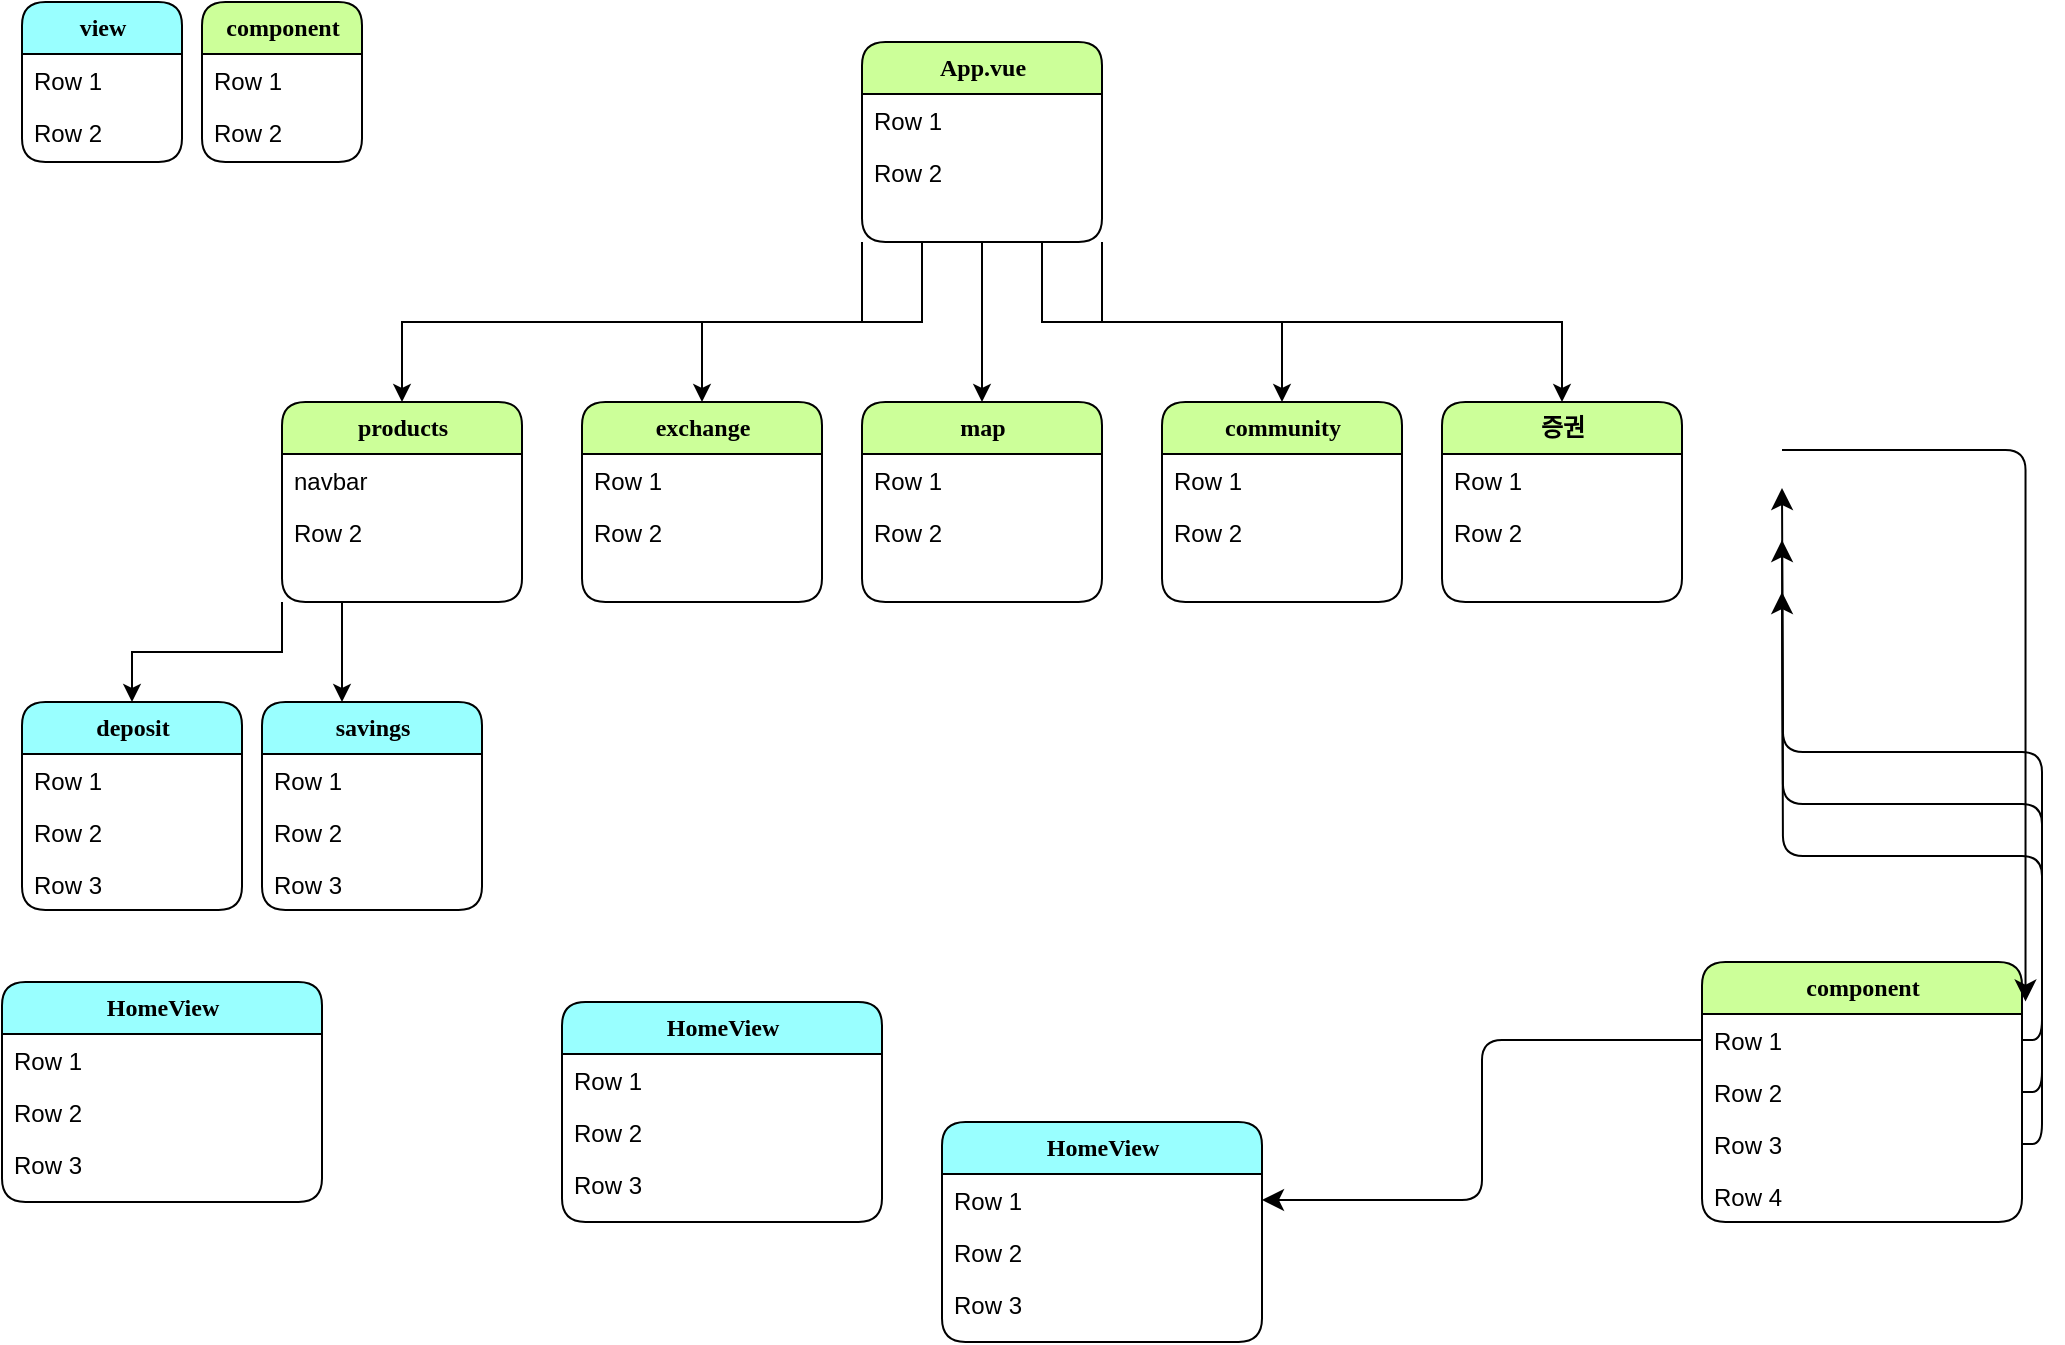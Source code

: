 <mxfile version="22.1.2" type="device">
  <diagram name="Page-1" id="b520641d-4fe3-3701-9064-5fc419738815">
    <mxGraphModel dx="1674" dy="790" grid="1" gridSize="10" guides="1" tooltips="1" connect="1" arrows="1" fold="1" page="1" pageScale="1" pageWidth="1100" pageHeight="850" background="none" math="0" shadow="0">
      <root>
        <mxCell id="0" />
        <mxCell id="1" parent="0" />
        <mxCell id="21ea969265ad0168-6" value="&lt;b&gt;HomeView&lt;/b&gt;" style="swimlane;html=1;fontStyle=0;childLayout=stackLayout;horizontal=1;startSize=26;fillColor=#99FFFF;horizontalStack=0;resizeParent=1;resizeLast=0;collapsible=1;marginBottom=0;swimlaneFillColor=#ffffff;align=center;rounded=1;shadow=0;comic=0;labelBackgroundColor=none;strokeWidth=1;fontFamily=Verdana;fontSize=12" parent="1" vertex="1">
          <mxGeometry x="470" y="570" width="160" height="110" as="geometry" />
        </mxCell>
        <mxCell id="21ea969265ad0168-7" value="Row 1" style="text;html=1;strokeColor=none;fillColor=none;spacingLeft=4;spacingRight=4;whiteSpace=wrap;overflow=hidden;rotatable=0;points=[[0,0.5],[1,0.5]];portConstraint=eastwest;" parent="21ea969265ad0168-6" vertex="1">
          <mxGeometry y="26" width="160" height="26" as="geometry" />
        </mxCell>
        <mxCell id="21ea969265ad0168-8" value="Row 2" style="text;html=1;strokeColor=none;fillColor=none;spacingLeft=4;spacingRight=4;whiteSpace=wrap;overflow=hidden;rotatable=0;points=[[0,0.5],[1,0.5]];portConstraint=eastwest;" parent="21ea969265ad0168-6" vertex="1">
          <mxGeometry y="52" width="160" height="26" as="geometry" />
        </mxCell>
        <mxCell id="21ea969265ad0168-9" value="Row 3" style="text;html=1;strokeColor=none;fillColor=none;spacingLeft=4;spacingRight=4;whiteSpace=wrap;overflow=hidden;rotatable=0;points=[[0,0.5],[1,0.5]];portConstraint=eastwest;" parent="21ea969265ad0168-6" vertex="1">
          <mxGeometry y="78" width="160" height="26" as="geometry" />
        </mxCell>
        <mxCell id="21ea969265ad0168-10" value="&lt;b&gt;component&lt;/b&gt;" style="swimlane;html=1;fontStyle=0;childLayout=stackLayout;horizontal=1;startSize=26;fillColor=#CCFF99;horizontalStack=0;resizeParent=1;resizeLast=0;collapsible=1;marginBottom=0;swimlaneFillColor=#ffffff;align=center;rounded=1;shadow=0;comic=0;labelBackgroundColor=none;strokeWidth=1;fontFamily=Verdana;fontSize=12" parent="1" vertex="1">
          <mxGeometry x="850" y="490" width="160" height="130" as="geometry" />
        </mxCell>
        <mxCell id="21ea969265ad0168-11" value="Row 1" style="text;html=1;strokeColor=none;fillColor=none;spacingLeft=4;spacingRight=4;whiteSpace=wrap;overflow=hidden;rotatable=0;points=[[0,0.5],[1,0.5]];portConstraint=eastwest;" parent="21ea969265ad0168-10" vertex="1">
          <mxGeometry y="26" width="160" height="26" as="geometry" />
        </mxCell>
        <mxCell id="21ea969265ad0168-12" value="Row 2" style="text;html=1;strokeColor=none;fillColor=none;spacingLeft=4;spacingRight=4;whiteSpace=wrap;overflow=hidden;rotatable=0;points=[[0,0.5],[1,0.5]];portConstraint=eastwest;" parent="21ea969265ad0168-10" vertex="1">
          <mxGeometry y="52" width="160" height="26" as="geometry" />
        </mxCell>
        <mxCell id="21ea969265ad0168-52" value="Row 3" style="text;html=1;strokeColor=none;fillColor=none;spacingLeft=4;spacingRight=4;whiteSpace=wrap;overflow=hidden;rotatable=0;points=[[0,0.5],[1,0.5]];portConstraint=eastwest;" parent="21ea969265ad0168-10" vertex="1">
          <mxGeometry y="78" width="160" height="26" as="geometry" />
        </mxCell>
        <mxCell id="21ea969265ad0168-13" value="Row 4" style="text;html=1;strokeColor=none;fillColor=none;spacingLeft=4;spacingRight=4;whiteSpace=wrap;overflow=hidden;rotatable=0;points=[[0,0.5],[1,0.5]];portConstraint=eastwest;" parent="21ea969265ad0168-10" vertex="1">
          <mxGeometry y="104" width="160" height="26" as="geometry" />
        </mxCell>
        <mxCell id="21ea969265ad0168-40" style="edgeStyle=orthogonalEdgeStyle;html=1;exitX=0;exitY=0.5;entryX=1;entryY=0.5;labelBackgroundColor=none;startFill=0;startSize=8;endFill=1;endSize=8;fontFamily=Verdana;fontSize=12;" parent="1" source="21ea969265ad0168-11" target="21ea969265ad0168-7" edge="1">
          <mxGeometry relative="1" as="geometry" />
        </mxCell>
        <mxCell id="21ea969265ad0168-47" style="edgeStyle=orthogonalEdgeStyle;html=1;exitX=1;exitY=0.5;labelBackgroundColor=none;startFill=0;startSize=8;endFill=1;endSize=8;fontFamily=Verdana;fontSize=12;" parent="1" source="21ea969265ad0168-11" edge="1">
          <mxGeometry relative="1" as="geometry">
            <mxPoint x="890" y="253" as="targetPoint" />
          </mxGeometry>
        </mxCell>
        <mxCell id="21ea969265ad0168-48" style="edgeStyle=orthogonalEdgeStyle;html=1;exitX=1;exitY=0.5;labelBackgroundColor=none;startFill=0;startSize=8;endFill=1;endSize=8;fontFamily=Verdana;fontSize=12;" parent="1" source="21ea969265ad0168-12" edge="1">
          <mxGeometry relative="1" as="geometry">
            <mxPoint x="890" y="279" as="targetPoint" />
          </mxGeometry>
        </mxCell>
        <mxCell id="21ea969265ad0168-49" style="edgeStyle=orthogonalEdgeStyle;html=1;exitX=1;exitY=0.5;labelBackgroundColor=none;startFill=0;startSize=8;endFill=1;endSize=8;fontFamily=Verdana;fontSize=12;" parent="1" source="21ea969265ad0168-52" edge="1">
          <mxGeometry relative="1" as="geometry">
            <mxPoint x="890" y="305" as="targetPoint" />
            <Array as="points" />
          </mxGeometry>
        </mxCell>
        <mxCell id="21ea969265ad0168-50" style="edgeStyle=elbowEdgeStyle;html=1;labelBackgroundColor=none;startFill=0;startSize=8;endFill=1;endSize=8;fontFamily=Verdana;fontSize=12;elbow=vertical;entryX=1.011;entryY=0.152;entryPerimeter=0;" parent="1" target="21ea969265ad0168-10" edge="1">
          <mxGeometry relative="1" as="geometry">
            <mxPoint x="750" y="229" as="targetPoint" />
            <mxPoint x="890" y="234" as="sourcePoint" />
            <Array as="points">
              <mxPoint x="820" y="234" />
            </Array>
          </mxGeometry>
        </mxCell>
        <mxCell id="8GmI4JoKVry_GNvE3FE0-3" value="&lt;b&gt;component&lt;/b&gt;" style="swimlane;html=1;fontStyle=0;childLayout=stackLayout;horizontal=1;startSize=26;fillColor=#CCFF99;horizontalStack=0;resizeParent=1;resizeLast=0;collapsible=1;marginBottom=0;swimlaneFillColor=#ffffff;align=center;rounded=1;shadow=0;comic=0;labelBackgroundColor=none;strokeWidth=1;fontFamily=Verdana;fontSize=12" vertex="1" parent="1">
          <mxGeometry x="100" y="10" width="80" height="80" as="geometry" />
        </mxCell>
        <mxCell id="8GmI4JoKVry_GNvE3FE0-4" value="Row 1" style="text;html=1;strokeColor=none;fillColor=none;spacingLeft=4;spacingRight=4;whiteSpace=wrap;overflow=hidden;rotatable=0;points=[[0,0.5],[1,0.5]];portConstraint=eastwest;" vertex="1" parent="8GmI4JoKVry_GNvE3FE0-3">
          <mxGeometry y="26" width="80" height="26" as="geometry" />
        </mxCell>
        <mxCell id="8GmI4JoKVry_GNvE3FE0-5" value="Row 2" style="text;html=1;strokeColor=none;fillColor=none;spacingLeft=4;spacingRight=4;whiteSpace=wrap;overflow=hidden;rotatable=0;points=[[0,0.5],[1,0.5]];portConstraint=eastwest;" vertex="1" parent="8GmI4JoKVry_GNvE3FE0-3">
          <mxGeometry y="52" width="80" height="26" as="geometry" />
        </mxCell>
        <mxCell id="8GmI4JoKVry_GNvE3FE0-8" value="&lt;b&gt;view&lt;/b&gt;" style="swimlane;html=1;fontStyle=0;childLayout=stackLayout;horizontal=1;startSize=26;fillColor=#99FFFF;horizontalStack=0;resizeParent=1;resizeLast=0;collapsible=1;marginBottom=0;swimlaneFillColor=#ffffff;align=center;rounded=1;shadow=0;comic=0;labelBackgroundColor=none;strokeWidth=1;fontFamily=Verdana;fontSize=12" vertex="1" parent="1">
          <mxGeometry x="10" y="10" width="80" height="80" as="geometry" />
        </mxCell>
        <mxCell id="8GmI4JoKVry_GNvE3FE0-9" value="Row 1" style="text;html=1;strokeColor=none;fillColor=none;spacingLeft=4;spacingRight=4;whiteSpace=wrap;overflow=hidden;rotatable=0;points=[[0,0.5],[1,0.5]];portConstraint=eastwest;" vertex="1" parent="8GmI4JoKVry_GNvE3FE0-8">
          <mxGeometry y="26" width="80" height="26" as="geometry" />
        </mxCell>
        <mxCell id="8GmI4JoKVry_GNvE3FE0-10" value="Row 2" style="text;html=1;strokeColor=none;fillColor=none;spacingLeft=4;spacingRight=4;whiteSpace=wrap;overflow=hidden;rotatable=0;points=[[0,0.5],[1,0.5]];portConstraint=eastwest;" vertex="1" parent="8GmI4JoKVry_GNvE3FE0-8">
          <mxGeometry y="52" width="80" height="26" as="geometry" />
        </mxCell>
        <mxCell id="8GmI4JoKVry_GNvE3FE0-13" value="&lt;b&gt;HomeView&lt;/b&gt;" style="swimlane;html=1;fontStyle=0;childLayout=stackLayout;horizontal=1;startSize=26;fillColor=#99FFFF;horizontalStack=0;resizeParent=1;resizeLast=0;collapsible=1;marginBottom=0;swimlaneFillColor=#ffffff;align=center;rounded=1;shadow=0;comic=0;labelBackgroundColor=none;strokeWidth=1;fontFamily=Verdana;fontSize=12" vertex="1" parent="1">
          <mxGeometry x="280" y="510" width="160" height="110" as="geometry" />
        </mxCell>
        <mxCell id="8GmI4JoKVry_GNvE3FE0-14" value="Row 1" style="text;html=1;strokeColor=none;fillColor=none;spacingLeft=4;spacingRight=4;whiteSpace=wrap;overflow=hidden;rotatable=0;points=[[0,0.5],[1,0.5]];portConstraint=eastwest;" vertex="1" parent="8GmI4JoKVry_GNvE3FE0-13">
          <mxGeometry y="26" width="160" height="26" as="geometry" />
        </mxCell>
        <mxCell id="8GmI4JoKVry_GNvE3FE0-15" value="Row 2" style="text;html=1;strokeColor=none;fillColor=none;spacingLeft=4;spacingRight=4;whiteSpace=wrap;overflow=hidden;rotatable=0;points=[[0,0.5],[1,0.5]];portConstraint=eastwest;" vertex="1" parent="8GmI4JoKVry_GNvE3FE0-13">
          <mxGeometry y="52" width="160" height="26" as="geometry" />
        </mxCell>
        <mxCell id="8GmI4JoKVry_GNvE3FE0-16" value="Row 3" style="text;html=1;strokeColor=none;fillColor=none;spacingLeft=4;spacingRight=4;whiteSpace=wrap;overflow=hidden;rotatable=0;points=[[0,0.5],[1,0.5]];portConstraint=eastwest;" vertex="1" parent="8GmI4JoKVry_GNvE3FE0-13">
          <mxGeometry y="78" width="160" height="26" as="geometry" />
        </mxCell>
        <mxCell id="8GmI4JoKVry_GNvE3FE0-17" value="&lt;b&gt;HomeView&lt;/b&gt;" style="swimlane;html=1;fontStyle=0;childLayout=stackLayout;horizontal=1;startSize=26;fillColor=#99FFFF;horizontalStack=0;resizeParent=1;resizeLast=0;collapsible=1;marginBottom=0;swimlaneFillColor=#ffffff;align=center;rounded=1;shadow=0;comic=0;labelBackgroundColor=none;strokeWidth=1;fontFamily=Verdana;fontSize=12" vertex="1" parent="1">
          <mxGeometry y="500" width="160" height="110" as="geometry" />
        </mxCell>
        <mxCell id="8GmI4JoKVry_GNvE3FE0-18" value="Row 1" style="text;html=1;strokeColor=none;fillColor=none;spacingLeft=4;spacingRight=4;whiteSpace=wrap;overflow=hidden;rotatable=0;points=[[0,0.5],[1,0.5]];portConstraint=eastwest;" vertex="1" parent="8GmI4JoKVry_GNvE3FE0-17">
          <mxGeometry y="26" width="160" height="26" as="geometry" />
        </mxCell>
        <mxCell id="8GmI4JoKVry_GNvE3FE0-19" value="Row 2" style="text;html=1;strokeColor=none;fillColor=none;spacingLeft=4;spacingRight=4;whiteSpace=wrap;overflow=hidden;rotatable=0;points=[[0,0.5],[1,0.5]];portConstraint=eastwest;" vertex="1" parent="8GmI4JoKVry_GNvE3FE0-17">
          <mxGeometry y="52" width="160" height="26" as="geometry" />
        </mxCell>
        <mxCell id="8GmI4JoKVry_GNvE3FE0-20" value="Row 3" style="text;html=1;strokeColor=none;fillColor=none;spacingLeft=4;spacingRight=4;whiteSpace=wrap;overflow=hidden;rotatable=0;points=[[0,0.5],[1,0.5]];portConstraint=eastwest;" vertex="1" parent="8GmI4JoKVry_GNvE3FE0-17">
          <mxGeometry y="78" width="160" height="26" as="geometry" />
        </mxCell>
        <mxCell id="8GmI4JoKVry_GNvE3FE0-21" value="&lt;b&gt;deposit&lt;/b&gt;" style="swimlane;html=1;fontStyle=0;childLayout=stackLayout;horizontal=1;startSize=26;fillColor=#99FFFF;horizontalStack=0;resizeParent=1;resizeLast=0;collapsible=1;marginBottom=0;swimlaneFillColor=#ffffff;align=center;rounded=1;shadow=0;comic=0;labelBackgroundColor=none;strokeWidth=1;fontFamily=Verdana;fontSize=12" vertex="1" parent="1">
          <mxGeometry x="10" y="360" width="110" height="104" as="geometry" />
        </mxCell>
        <mxCell id="8GmI4JoKVry_GNvE3FE0-22" value="Row 1" style="text;html=1;strokeColor=none;fillColor=none;spacingLeft=4;spacingRight=4;whiteSpace=wrap;overflow=hidden;rotatable=0;points=[[0,0.5],[1,0.5]];portConstraint=eastwest;" vertex="1" parent="8GmI4JoKVry_GNvE3FE0-21">
          <mxGeometry y="26" width="110" height="26" as="geometry" />
        </mxCell>
        <mxCell id="8GmI4JoKVry_GNvE3FE0-23" value="Row 2" style="text;html=1;strokeColor=none;fillColor=none;spacingLeft=4;spacingRight=4;whiteSpace=wrap;overflow=hidden;rotatable=0;points=[[0,0.5],[1,0.5]];portConstraint=eastwest;" vertex="1" parent="8GmI4JoKVry_GNvE3FE0-21">
          <mxGeometry y="52" width="110" height="26" as="geometry" />
        </mxCell>
        <mxCell id="8GmI4JoKVry_GNvE3FE0-24" value="Row 3" style="text;html=1;strokeColor=none;fillColor=none;spacingLeft=4;spacingRight=4;whiteSpace=wrap;overflow=hidden;rotatable=0;points=[[0,0.5],[1,0.5]];portConstraint=eastwest;" vertex="1" parent="8GmI4JoKVry_GNvE3FE0-21">
          <mxGeometry y="78" width="110" height="26" as="geometry" />
        </mxCell>
        <mxCell id="8GmI4JoKVry_GNvE3FE0-47" style="edgeStyle=orthogonalEdgeStyle;rounded=0;orthogonalLoop=1;jettySize=auto;html=1;exitX=0.25;exitY=1;exitDx=0;exitDy=0;entryX=0.5;entryY=0;entryDx=0;entryDy=0;fontFamily=Helvetica;fontSize=12;fontColor=default;" edge="1" parent="1" source="8GmI4JoKVry_GNvE3FE0-25" target="8GmI4JoKVry_GNvE3FE0-35">
          <mxGeometry relative="1" as="geometry" />
        </mxCell>
        <mxCell id="8GmI4JoKVry_GNvE3FE0-48" style="edgeStyle=orthogonalEdgeStyle;rounded=0;orthogonalLoop=1;jettySize=auto;html=1;exitX=0;exitY=1;exitDx=0;exitDy=0;entryX=0.5;entryY=0;entryDx=0;entryDy=0;fontFamily=Helvetica;fontSize=12;fontColor=default;" edge="1" parent="1" source="8GmI4JoKVry_GNvE3FE0-25" target="8GmI4JoKVry_GNvE3FE0-29">
          <mxGeometry relative="1" as="geometry" />
        </mxCell>
        <mxCell id="8GmI4JoKVry_GNvE3FE0-49" style="edgeStyle=orthogonalEdgeStyle;rounded=0;orthogonalLoop=1;jettySize=auto;html=1;exitX=0.5;exitY=1;exitDx=0;exitDy=0;entryX=0.5;entryY=0;entryDx=0;entryDy=0;fontFamily=Helvetica;fontSize=12;fontColor=default;" edge="1" parent="1" source="8GmI4JoKVry_GNvE3FE0-25" target="8GmI4JoKVry_GNvE3FE0-32">
          <mxGeometry relative="1" as="geometry" />
        </mxCell>
        <mxCell id="8GmI4JoKVry_GNvE3FE0-50" style="edgeStyle=orthogonalEdgeStyle;rounded=0;orthogonalLoop=1;jettySize=auto;html=1;exitX=0.75;exitY=1;exitDx=0;exitDy=0;fontFamily=Helvetica;fontSize=12;fontColor=default;" edge="1" parent="1" source="8GmI4JoKVry_GNvE3FE0-25" target="8GmI4JoKVry_GNvE3FE0-38">
          <mxGeometry relative="1" as="geometry" />
        </mxCell>
        <mxCell id="8GmI4JoKVry_GNvE3FE0-51" style="edgeStyle=orthogonalEdgeStyle;rounded=0;orthogonalLoop=1;jettySize=auto;html=1;exitX=1;exitY=1;exitDx=0;exitDy=0;entryX=0.5;entryY=0;entryDx=0;entryDy=0;fontFamily=Helvetica;fontSize=12;fontColor=default;" edge="1" parent="1" source="8GmI4JoKVry_GNvE3FE0-25" target="8GmI4JoKVry_GNvE3FE0-41">
          <mxGeometry relative="1" as="geometry" />
        </mxCell>
        <mxCell id="8GmI4JoKVry_GNvE3FE0-25" value="&lt;b&gt;App.vue&lt;/b&gt;" style="swimlane;html=1;fontStyle=0;childLayout=stackLayout;horizontal=1;startSize=26;fillColor=#CCFF99;horizontalStack=0;resizeParent=1;resizeLast=0;collapsible=1;marginBottom=0;swimlaneFillColor=#ffffff;align=center;rounded=1;shadow=0;comic=0;labelBackgroundColor=none;strokeWidth=1;fontFamily=Verdana;fontSize=12" vertex="1" parent="1">
          <mxGeometry x="430" y="30" width="120" height="100" as="geometry" />
        </mxCell>
        <mxCell id="8GmI4JoKVry_GNvE3FE0-26" value="Row 1" style="text;html=1;strokeColor=none;fillColor=none;spacingLeft=4;spacingRight=4;whiteSpace=wrap;overflow=hidden;rotatable=0;points=[[0,0.5],[1,0.5]];portConstraint=eastwest;" vertex="1" parent="8GmI4JoKVry_GNvE3FE0-25">
          <mxGeometry y="26" width="120" height="26" as="geometry" />
        </mxCell>
        <mxCell id="8GmI4JoKVry_GNvE3FE0-27" value="Row 2" style="text;html=1;strokeColor=none;fillColor=none;spacingLeft=4;spacingRight=4;whiteSpace=wrap;overflow=hidden;rotatable=0;points=[[0,0.5],[1,0.5]];portConstraint=eastwest;" vertex="1" parent="8GmI4JoKVry_GNvE3FE0-25">
          <mxGeometry y="52" width="120" height="26" as="geometry" />
        </mxCell>
        <mxCell id="8GmI4JoKVry_GNvE3FE0-53" style="edgeStyle=orthogonalEdgeStyle;rounded=0;orthogonalLoop=1;jettySize=auto;html=1;exitX=0;exitY=1;exitDx=0;exitDy=0;entryX=0.5;entryY=0;entryDx=0;entryDy=0;fontFamily=Helvetica;fontSize=12;fontColor=default;" edge="1" parent="1" source="8GmI4JoKVry_GNvE3FE0-29" target="8GmI4JoKVry_GNvE3FE0-21">
          <mxGeometry relative="1" as="geometry" />
        </mxCell>
        <mxCell id="8GmI4JoKVry_GNvE3FE0-54" style="edgeStyle=orthogonalEdgeStyle;rounded=0;orthogonalLoop=1;jettySize=auto;html=1;exitX=0.25;exitY=1;exitDx=0;exitDy=0;fontFamily=Helvetica;fontSize=12;fontColor=default;" edge="1" parent="1" source="8GmI4JoKVry_GNvE3FE0-29">
          <mxGeometry relative="1" as="geometry">
            <mxPoint x="170" y="360" as="targetPoint" />
          </mxGeometry>
        </mxCell>
        <mxCell id="8GmI4JoKVry_GNvE3FE0-29" value="&lt;b&gt;products&lt;/b&gt;" style="swimlane;html=1;fontStyle=0;childLayout=stackLayout;horizontal=1;startSize=26;fillColor=#CCFF99;horizontalStack=0;resizeParent=1;resizeLast=0;collapsible=1;marginBottom=0;swimlaneFillColor=#ffffff;align=center;rounded=1;shadow=0;comic=0;labelBackgroundColor=none;strokeWidth=1;fontFamily=Verdana;fontSize=12" vertex="1" parent="1">
          <mxGeometry x="140" y="210" width="120" height="100" as="geometry" />
        </mxCell>
        <mxCell id="8GmI4JoKVry_GNvE3FE0-30" value="navbar" style="text;html=1;strokeColor=none;fillColor=none;spacingLeft=4;spacingRight=4;whiteSpace=wrap;overflow=hidden;rotatable=0;points=[[0,0.5],[1,0.5]];portConstraint=eastwest;" vertex="1" parent="8GmI4JoKVry_GNvE3FE0-29">
          <mxGeometry y="26" width="120" height="26" as="geometry" />
        </mxCell>
        <mxCell id="8GmI4JoKVry_GNvE3FE0-31" value="Row 2" style="text;html=1;strokeColor=none;fillColor=none;spacingLeft=4;spacingRight=4;whiteSpace=wrap;overflow=hidden;rotatable=0;points=[[0,0.5],[1,0.5]];portConstraint=eastwest;" vertex="1" parent="8GmI4JoKVry_GNvE3FE0-29">
          <mxGeometry y="52" width="120" height="26" as="geometry" />
        </mxCell>
        <mxCell id="8GmI4JoKVry_GNvE3FE0-32" value="&lt;b&gt;map&lt;/b&gt;" style="swimlane;html=1;fontStyle=0;childLayout=stackLayout;horizontal=1;startSize=26;fillColor=#CCFF99;horizontalStack=0;resizeParent=1;resizeLast=0;collapsible=1;marginBottom=0;swimlaneFillColor=#ffffff;align=center;rounded=1;shadow=0;comic=0;labelBackgroundColor=none;strokeWidth=1;fontFamily=Verdana;fontSize=12" vertex="1" parent="1">
          <mxGeometry x="430" y="210" width="120" height="100" as="geometry" />
        </mxCell>
        <mxCell id="8GmI4JoKVry_GNvE3FE0-33" value="Row 1" style="text;html=1;strokeColor=none;fillColor=none;spacingLeft=4;spacingRight=4;whiteSpace=wrap;overflow=hidden;rotatable=0;points=[[0,0.5],[1,0.5]];portConstraint=eastwest;" vertex="1" parent="8GmI4JoKVry_GNvE3FE0-32">
          <mxGeometry y="26" width="120" height="26" as="geometry" />
        </mxCell>
        <mxCell id="8GmI4JoKVry_GNvE3FE0-34" value="Row 2" style="text;html=1;strokeColor=none;fillColor=none;spacingLeft=4;spacingRight=4;whiteSpace=wrap;overflow=hidden;rotatable=0;points=[[0,0.5],[1,0.5]];portConstraint=eastwest;" vertex="1" parent="8GmI4JoKVry_GNvE3FE0-32">
          <mxGeometry y="52" width="120" height="26" as="geometry" />
        </mxCell>
        <mxCell id="8GmI4JoKVry_GNvE3FE0-35" value="&lt;b&gt;exchange&lt;/b&gt;" style="swimlane;html=1;fontStyle=0;childLayout=stackLayout;horizontal=1;startSize=26;fillColor=#CCFF99;horizontalStack=0;resizeParent=1;resizeLast=0;collapsible=1;marginBottom=0;swimlaneFillColor=#ffffff;align=center;rounded=1;shadow=0;comic=0;labelBackgroundColor=none;strokeWidth=1;fontFamily=Verdana;fontSize=12" vertex="1" parent="1">
          <mxGeometry x="290" y="210" width="120" height="100" as="geometry" />
        </mxCell>
        <mxCell id="8GmI4JoKVry_GNvE3FE0-36" value="Row 1" style="text;html=1;strokeColor=none;fillColor=none;spacingLeft=4;spacingRight=4;whiteSpace=wrap;overflow=hidden;rotatable=0;points=[[0,0.5],[1,0.5]];portConstraint=eastwest;" vertex="1" parent="8GmI4JoKVry_GNvE3FE0-35">
          <mxGeometry y="26" width="120" height="26" as="geometry" />
        </mxCell>
        <mxCell id="8GmI4JoKVry_GNvE3FE0-37" value="Row 2" style="text;html=1;strokeColor=none;fillColor=none;spacingLeft=4;spacingRight=4;whiteSpace=wrap;overflow=hidden;rotatable=0;points=[[0,0.5],[1,0.5]];portConstraint=eastwest;" vertex="1" parent="8GmI4JoKVry_GNvE3FE0-35">
          <mxGeometry y="52" width="120" height="26" as="geometry" />
        </mxCell>
        <mxCell id="8GmI4JoKVry_GNvE3FE0-38" value="&lt;b&gt;community&lt;/b&gt;" style="swimlane;html=1;fontStyle=0;childLayout=stackLayout;horizontal=1;startSize=26;fillColor=#CCFF99;horizontalStack=0;resizeParent=1;resizeLast=0;collapsible=1;marginBottom=0;swimlaneFillColor=#ffffff;align=center;rounded=1;shadow=0;comic=0;labelBackgroundColor=none;strokeWidth=1;fontFamily=Verdana;fontSize=12" vertex="1" parent="1">
          <mxGeometry x="580" y="210" width="120" height="100" as="geometry" />
        </mxCell>
        <mxCell id="8GmI4JoKVry_GNvE3FE0-39" value="Row 1" style="text;html=1;strokeColor=none;fillColor=none;spacingLeft=4;spacingRight=4;whiteSpace=wrap;overflow=hidden;rotatable=0;points=[[0,0.5],[1,0.5]];portConstraint=eastwest;" vertex="1" parent="8GmI4JoKVry_GNvE3FE0-38">
          <mxGeometry y="26" width="120" height="26" as="geometry" />
        </mxCell>
        <mxCell id="8GmI4JoKVry_GNvE3FE0-40" value="Row 2" style="text;html=1;strokeColor=none;fillColor=none;spacingLeft=4;spacingRight=4;whiteSpace=wrap;overflow=hidden;rotatable=0;points=[[0,0.5],[1,0.5]];portConstraint=eastwest;" vertex="1" parent="8GmI4JoKVry_GNvE3FE0-38">
          <mxGeometry y="52" width="120" height="26" as="geometry" />
        </mxCell>
        <mxCell id="8GmI4JoKVry_GNvE3FE0-41" value="&lt;b&gt;증권&lt;/b&gt;" style="swimlane;html=1;fontStyle=0;childLayout=stackLayout;horizontal=1;startSize=26;fillColor=#CCFF99;horizontalStack=0;resizeParent=1;resizeLast=0;collapsible=1;marginBottom=0;swimlaneFillColor=#ffffff;align=center;rounded=1;shadow=0;comic=0;labelBackgroundColor=none;strokeWidth=1;fontFamily=Verdana;fontSize=12" vertex="1" parent="1">
          <mxGeometry x="720" y="210" width="120" height="100" as="geometry" />
        </mxCell>
        <mxCell id="8GmI4JoKVry_GNvE3FE0-42" value="Row 1" style="text;html=1;strokeColor=none;fillColor=none;spacingLeft=4;spacingRight=4;whiteSpace=wrap;overflow=hidden;rotatable=0;points=[[0,0.5],[1,0.5]];portConstraint=eastwest;" vertex="1" parent="8GmI4JoKVry_GNvE3FE0-41">
          <mxGeometry y="26" width="120" height="26" as="geometry" />
        </mxCell>
        <mxCell id="8GmI4JoKVry_GNvE3FE0-43" value="Row 2" style="text;html=1;strokeColor=none;fillColor=none;spacingLeft=4;spacingRight=4;whiteSpace=wrap;overflow=hidden;rotatable=0;points=[[0,0.5],[1,0.5]];portConstraint=eastwest;" vertex="1" parent="8GmI4JoKVry_GNvE3FE0-41">
          <mxGeometry y="52" width="120" height="26" as="geometry" />
        </mxCell>
        <mxCell id="8GmI4JoKVry_GNvE3FE0-55" value="&lt;b&gt;savings&lt;/b&gt;" style="swimlane;html=1;fontStyle=0;childLayout=stackLayout;horizontal=1;startSize=26;fillColor=#99FFFF;horizontalStack=0;resizeParent=1;resizeLast=0;collapsible=1;marginBottom=0;swimlaneFillColor=#ffffff;align=center;rounded=1;shadow=0;comic=0;labelBackgroundColor=none;strokeWidth=1;fontFamily=Verdana;fontSize=12" vertex="1" parent="1">
          <mxGeometry x="130" y="360" width="110" height="104" as="geometry" />
        </mxCell>
        <mxCell id="8GmI4JoKVry_GNvE3FE0-56" value="Row 1" style="text;html=1;strokeColor=none;fillColor=none;spacingLeft=4;spacingRight=4;whiteSpace=wrap;overflow=hidden;rotatable=0;points=[[0,0.5],[1,0.5]];portConstraint=eastwest;" vertex="1" parent="8GmI4JoKVry_GNvE3FE0-55">
          <mxGeometry y="26" width="110" height="26" as="geometry" />
        </mxCell>
        <mxCell id="8GmI4JoKVry_GNvE3FE0-57" value="Row 2" style="text;html=1;strokeColor=none;fillColor=none;spacingLeft=4;spacingRight=4;whiteSpace=wrap;overflow=hidden;rotatable=0;points=[[0,0.5],[1,0.5]];portConstraint=eastwest;" vertex="1" parent="8GmI4JoKVry_GNvE3FE0-55">
          <mxGeometry y="52" width="110" height="26" as="geometry" />
        </mxCell>
        <mxCell id="8GmI4JoKVry_GNvE3FE0-58" value="Row 3" style="text;html=1;strokeColor=none;fillColor=none;spacingLeft=4;spacingRight=4;whiteSpace=wrap;overflow=hidden;rotatable=0;points=[[0,0.5],[1,0.5]];portConstraint=eastwest;" vertex="1" parent="8GmI4JoKVry_GNvE3FE0-55">
          <mxGeometry y="78" width="110" height="26" as="geometry" />
        </mxCell>
      </root>
    </mxGraphModel>
  </diagram>
</mxfile>
